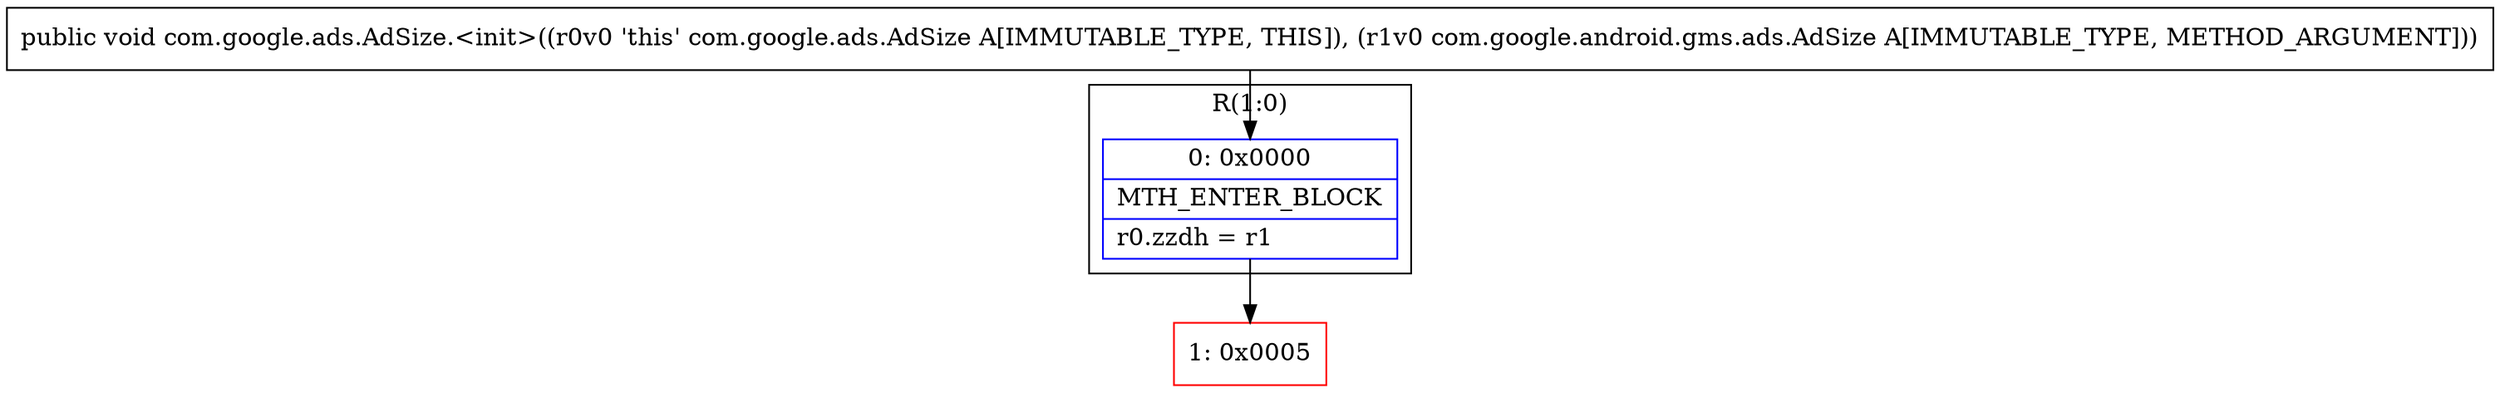 digraph "CFG forcom.google.ads.AdSize.\<init\>(Lcom\/google\/android\/gms\/ads\/AdSize;)V" {
subgraph cluster_Region_618408724 {
label = "R(1:0)";
node [shape=record,color=blue];
Node_0 [shape=record,label="{0\:\ 0x0000|MTH_ENTER_BLOCK\l|r0.zzdh = r1\l}"];
}
Node_1 [shape=record,color=red,label="{1\:\ 0x0005}"];
MethodNode[shape=record,label="{public void com.google.ads.AdSize.\<init\>((r0v0 'this' com.google.ads.AdSize A[IMMUTABLE_TYPE, THIS]), (r1v0 com.google.android.gms.ads.AdSize A[IMMUTABLE_TYPE, METHOD_ARGUMENT])) }"];
MethodNode -> Node_0;
Node_0 -> Node_1;
}

